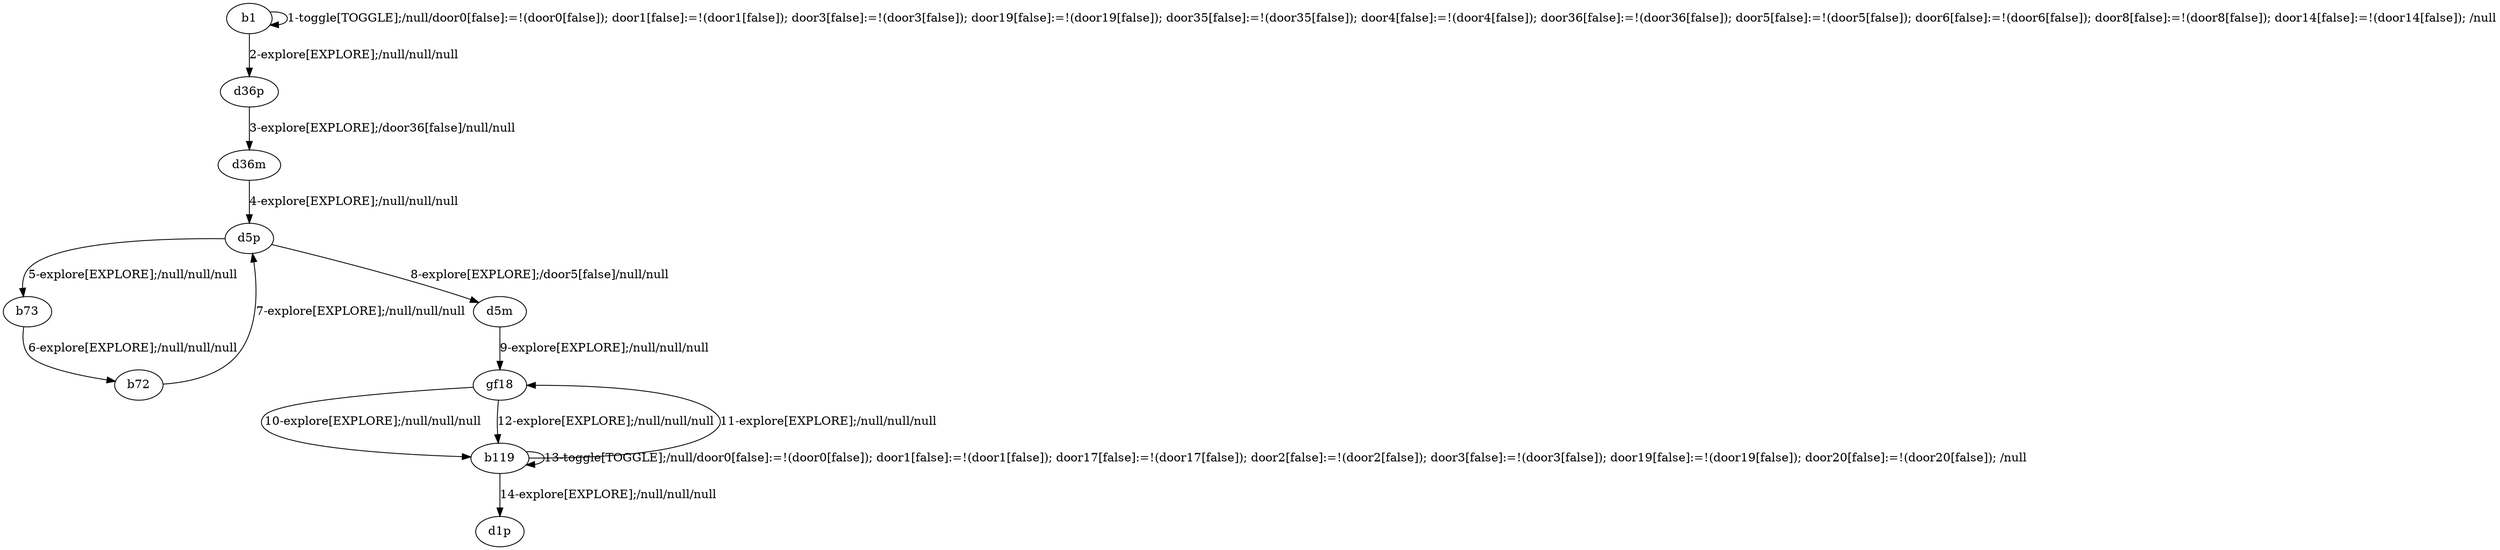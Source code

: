 # Total number of goals covered by this test: 6
# gf18 --> b119
# b119 --> b119
# d5p --> b73
# b119 --> gf18
# d5m --> gf18
# b73 --> b72

digraph g {
"b1" -> "b1" [label = "1-toggle[TOGGLE];/null/door0[false]:=!(door0[false]); door1[false]:=!(door1[false]); door3[false]:=!(door3[false]); door19[false]:=!(door19[false]); door35[false]:=!(door35[false]); door4[false]:=!(door4[false]); door36[false]:=!(door36[false]); door5[false]:=!(door5[false]); door6[false]:=!(door6[false]); door8[false]:=!(door8[false]); door14[false]:=!(door14[false]); /null"];
"b1" -> "d36p" [label = "2-explore[EXPLORE];/null/null/null"];
"d36p" -> "d36m" [label = "3-explore[EXPLORE];/door36[false]/null/null"];
"d36m" -> "d5p" [label = "4-explore[EXPLORE];/null/null/null"];
"d5p" -> "b73" [label = "5-explore[EXPLORE];/null/null/null"];
"b73" -> "b72" [label = "6-explore[EXPLORE];/null/null/null"];
"b72" -> "d5p" [label = "7-explore[EXPLORE];/null/null/null"];
"d5p" -> "d5m" [label = "8-explore[EXPLORE];/door5[false]/null/null"];
"d5m" -> "gf18" [label = "9-explore[EXPLORE];/null/null/null"];
"gf18" -> "b119" [label = "10-explore[EXPLORE];/null/null/null"];
"b119" -> "gf18" [label = "11-explore[EXPLORE];/null/null/null"];
"gf18" -> "b119" [label = "12-explore[EXPLORE];/null/null/null"];
"b119" -> "b119" [label = "13-toggle[TOGGLE];/null/door0[false]:=!(door0[false]); door1[false]:=!(door1[false]); door17[false]:=!(door17[false]); door2[false]:=!(door2[false]); door3[false]:=!(door3[false]); door19[false]:=!(door19[false]); door20[false]:=!(door20[false]); /null"];
"b119" -> "d1p" [label = "14-explore[EXPLORE];/null/null/null"];
}